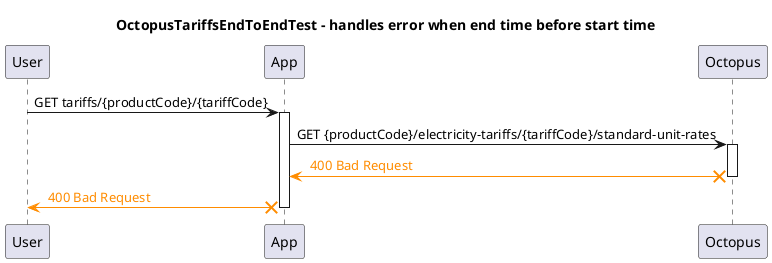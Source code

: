 @startuml
title OctopusTariffsEndToEndTest - handles error when end time before start time
participant "User"
participant "App"
participant "Octopus"
"User" -> "App": GET tariffs/{productCode}/{tariffCode}
activate "App"
"App" -> "Octopus": GET {productCode}/electricity-tariffs/{tariffCode}/standard-unit-rates
activate "Octopus"

"Octopus" X-[#DarkOrange]> "App": <color:DarkOrange> 400 Bad Request
deactivate "Octopus"
"App" X-[#DarkOrange]> "User": <color:DarkOrange> 400 Bad Request
deactivate "App"
@enduml